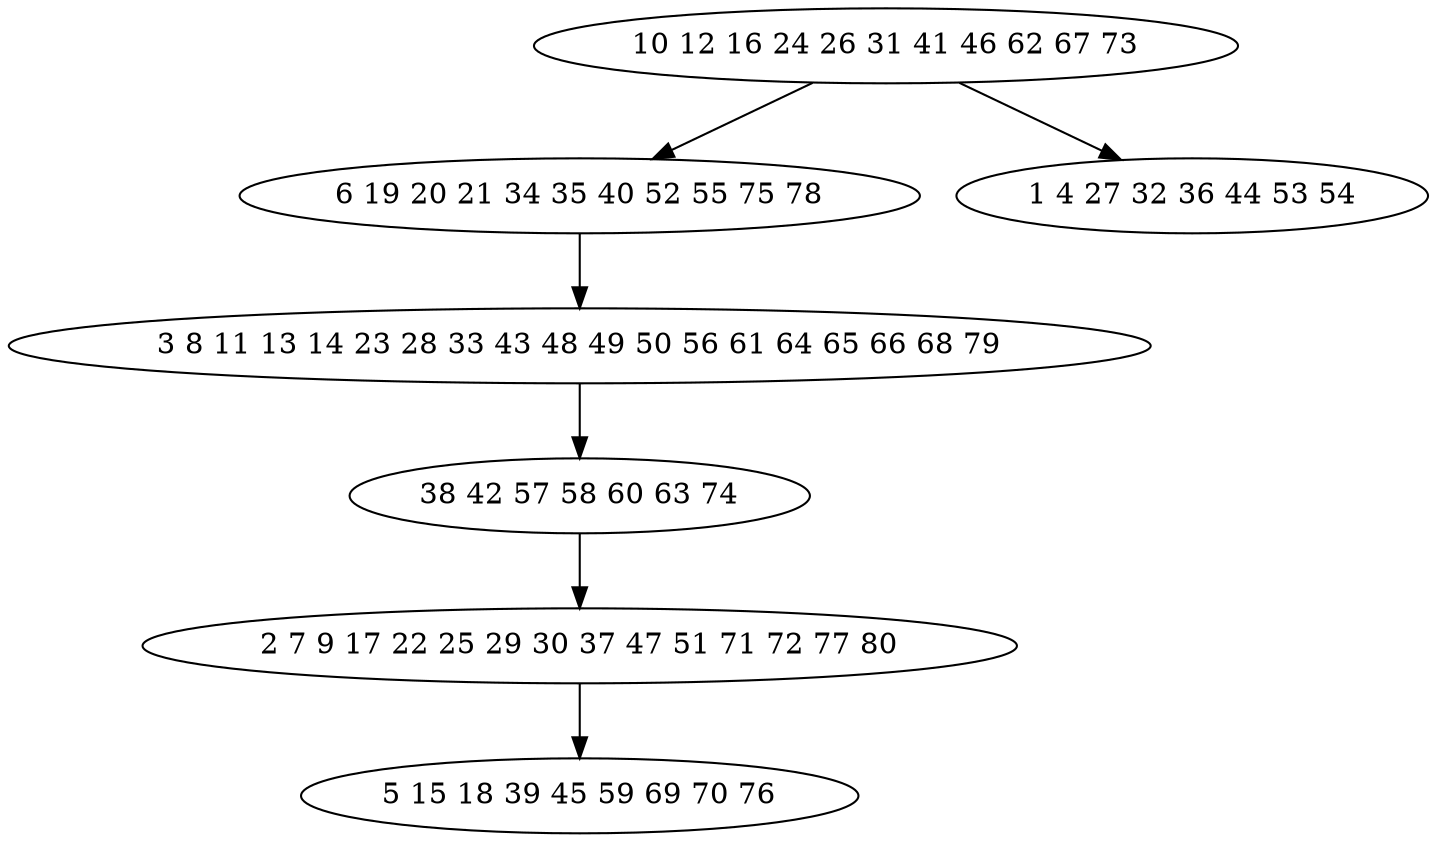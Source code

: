 digraph true_tree {
	"0" -> "1"
	"1" -> "2"
	"2" -> "3"
	"3" -> "4"
	"0" -> "5"
	"4" -> "6"
	"0" [label="10 12 16 24 26 31 41 46 62 67 73"];
	"1" [label="6 19 20 21 34 35 40 52 55 75 78"];
	"2" [label="3 8 11 13 14 23 28 33 43 48 49 50 56 61 64 65 66 68 79"];
	"3" [label="38 42 57 58 60 63 74"];
	"4" [label="2 7 9 17 22 25 29 30 37 47 51 71 72 77 80"];
	"5" [label="1 4 27 32 36 44 53 54"];
	"6" [label="5 15 18 39 45 59 69 70 76"];
}
